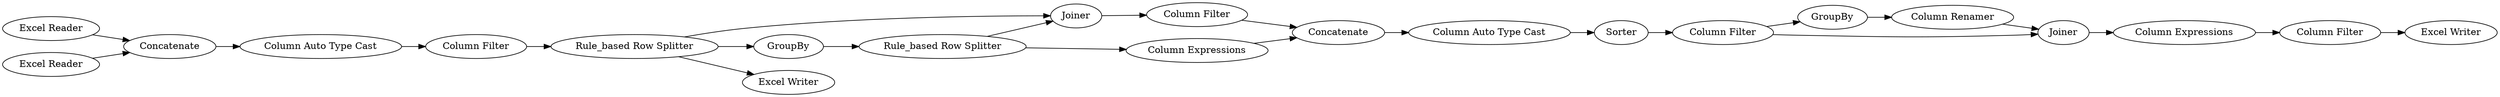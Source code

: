 digraph {
	14 -> 16
	19 -> 321
	4 -> 5
	13 -> 14
	2 -> 3
	321 -> 318
	10 -> 320
	17 -> 15
	14 -> 15
	8 -> 4
	5 -> 10
	5 -> 7
	15 -> 19
	11 -> 319
	320 -> 11
	9 -> 12
	12 -> 11
	7 -> 9
	319 -> 13
	3 -> 8
	5 -> 6
	9 -> 10
	16 -> 17
	1 -> 3
	7 [label=GroupBy]
	9 [label="Rule_based Row Splitter"]
	8 [label="Column Auto Type Cast"]
	17 [label="Column Renamer"]
	3 [label=Concatenate]
	19 [label="Column Expressions"]
	6 [label="Excel Writer"]
	15 [label=Joiner]
	12 [label="Column Expressions"]
	10 [label=Joiner]
	16 [label=GroupBy]
	319 [label="Column Auto Type Cast"]
	1 [label="Excel Reader"]
	11 [label=Concatenate]
	4 [label="Column Filter"]
	321 [label="Column Filter"]
	14 [label="Column Filter"]
	5 [label="Rule_based Row Splitter"]
	13 [label=Sorter]
	318 [label="Excel Writer"]
	2 [label="Excel Reader"]
	320 [label="Column Filter"]
	rankdir=LR
}
